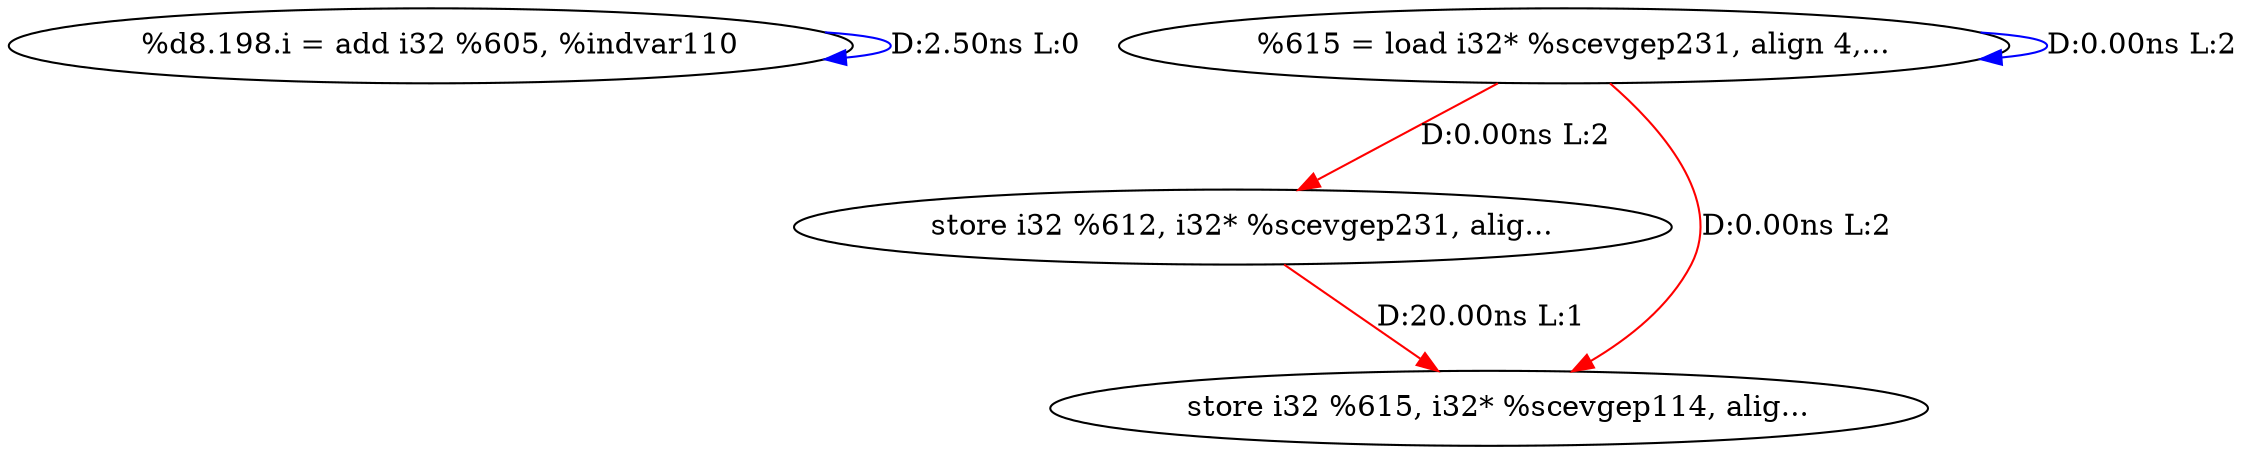 digraph {
Node0x2893480[label="  %d8.198.i = add i32 %605, %indvar110"];
Node0x2893480 -> Node0x2893480[label="D:2.50ns L:0",color=blue];
Node0x2893560[label="  %615 = load i32* %scevgep231, align 4,..."];
Node0x2893560 -> Node0x2893560[label="D:0.00ns L:2",color=blue];
Node0x2893640[label="  store i32 %612, i32* %scevgep231, alig..."];
Node0x2893560 -> Node0x2893640[label="D:0.00ns L:2",color=red];
Node0x2893720[label="  store i32 %615, i32* %scevgep114, alig..."];
Node0x2893560 -> Node0x2893720[label="D:0.00ns L:2",color=red];
Node0x2893640 -> Node0x2893720[label="D:20.00ns L:1",color=red];
}
